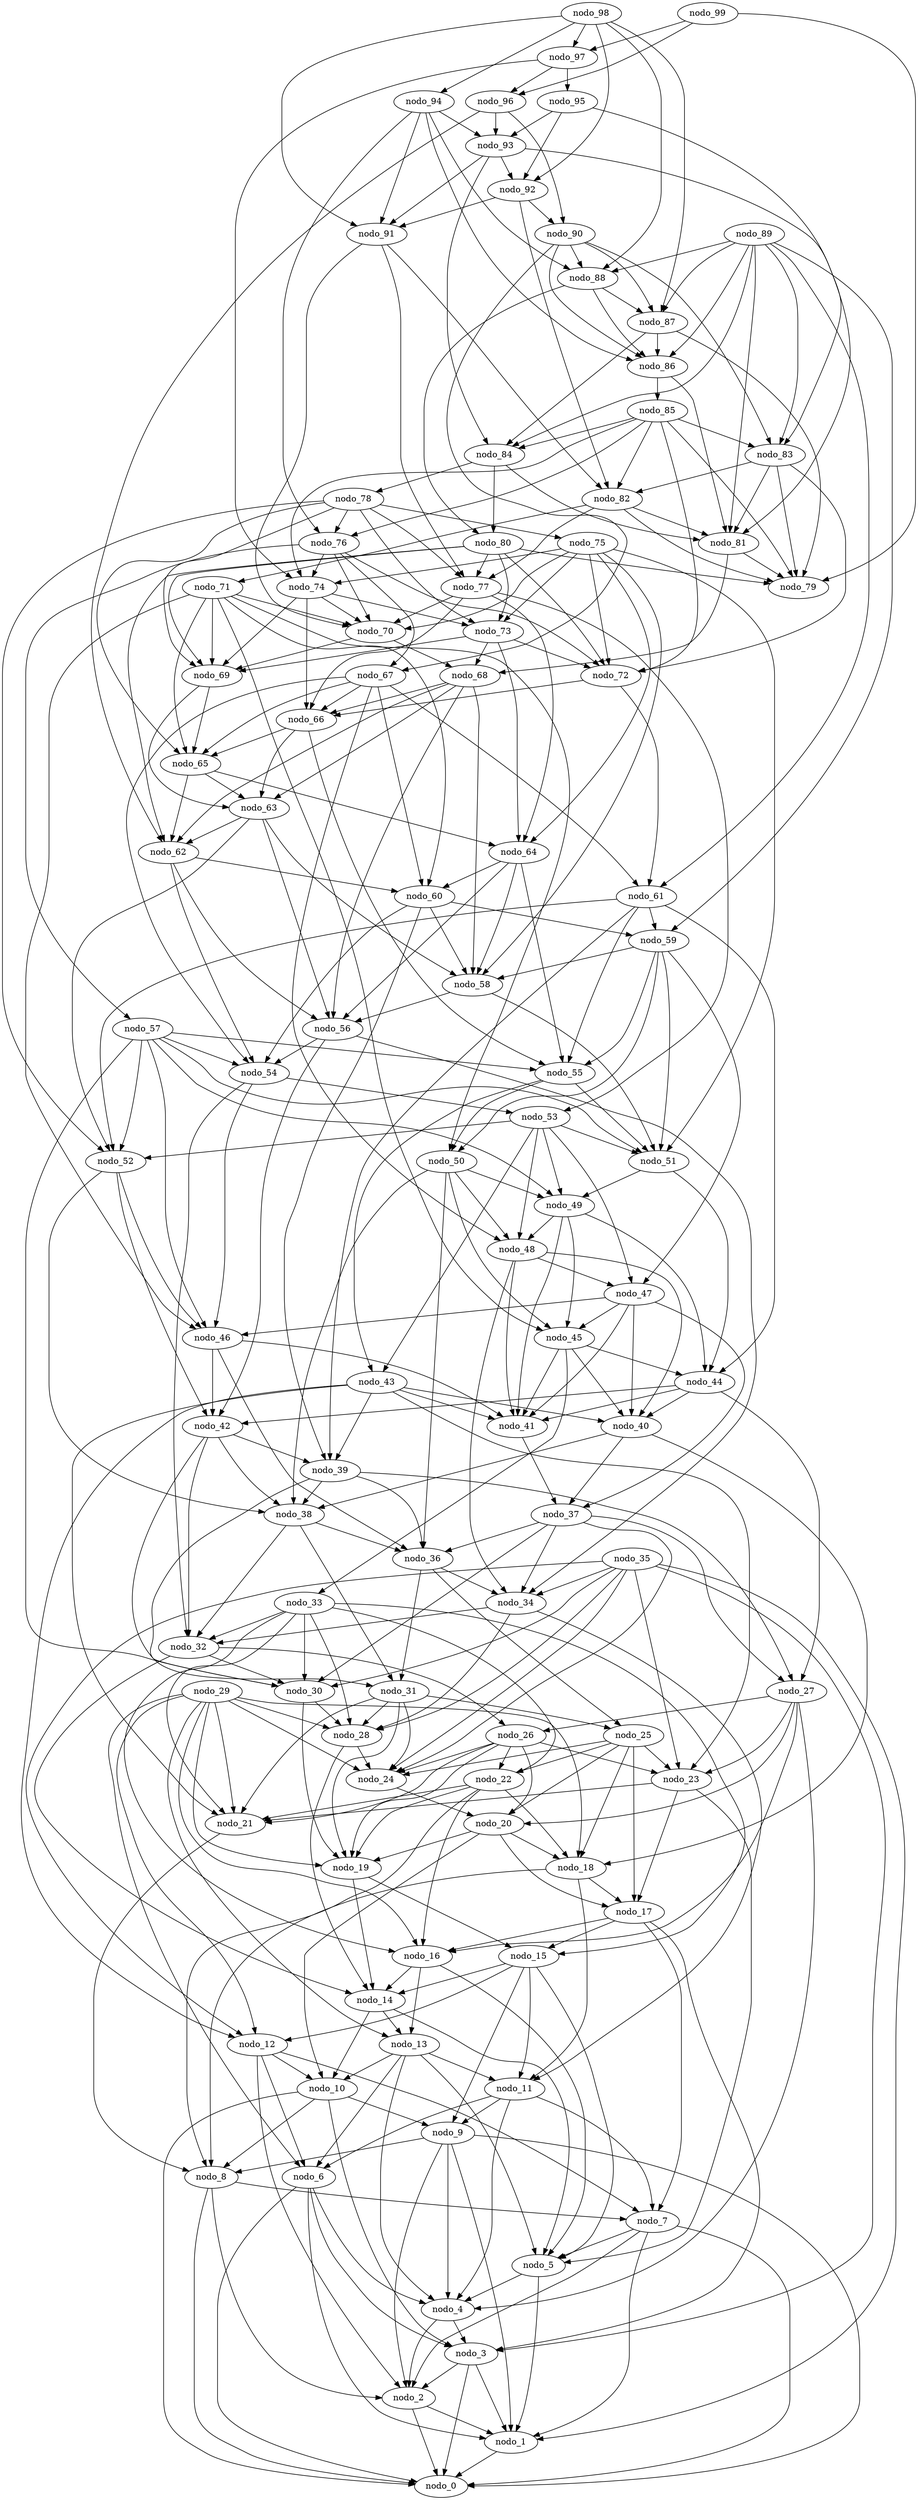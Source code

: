 digraph X {
nodo_1 -> nodo_0;
nodo_2 -> nodo_0;
nodo_2 -> nodo_1;
nodo_3 -> nodo_0;
nodo_3 -> nodo_2;
nodo_3 -> nodo_1;
nodo_4 -> nodo_2;
nodo_4 -> nodo_3;
nodo_5 -> nodo_1;
nodo_5 -> nodo_4;
nodo_6 -> nodo_1;
nodo_6 -> nodo_3;
nodo_6 -> nodo_0;
nodo_6 -> nodo_4;
nodo_7 -> nodo_0;
nodo_7 -> nodo_1;
nodo_7 -> nodo_5;
nodo_7 -> nodo_2;
nodo_8 -> nodo_7;
nodo_8 -> nodo_2;
nodo_8 -> nodo_0;
nodo_9 -> nodo_4;
nodo_9 -> nodo_8;
nodo_9 -> nodo_0;
nodo_9 -> nodo_1;
nodo_9 -> nodo_2;
nodo_10 -> nodo_3;
nodo_10 -> nodo_0;
nodo_10 -> nodo_8;
nodo_10 -> nodo_9;
nodo_11 -> nodo_6;
nodo_11 -> nodo_9;
nodo_11 -> nodo_7;
nodo_11 -> nodo_4;
nodo_12 -> nodo_2;
nodo_12 -> nodo_7;
nodo_12 -> nodo_6;
nodo_12 -> nodo_10;
nodo_13 -> nodo_4;
nodo_13 -> nodo_6;
nodo_13 -> nodo_10;
nodo_13 -> nodo_11;
nodo_13 -> nodo_5;
nodo_14 -> nodo_10;
nodo_14 -> nodo_13;
nodo_14 -> nodo_5;
nodo_15 -> nodo_5;
nodo_15 -> nodo_9;
nodo_15 -> nodo_14;
nodo_15 -> nodo_11;
nodo_15 -> nodo_12;
nodo_16 -> nodo_5;
nodo_16 -> nodo_14;
nodo_16 -> nodo_13;
nodo_17 -> nodo_16;
nodo_17 -> nodo_3;
nodo_17 -> nodo_15;
nodo_17 -> nodo_7;
nodo_18 -> nodo_17;
nodo_18 -> nodo_11;
nodo_18 -> nodo_8;
nodo_19 -> nodo_15;
nodo_19 -> nodo_14;
nodo_20 -> nodo_10;
nodo_20 -> nodo_19;
nodo_20 -> nodo_17;
nodo_20 -> nodo_18;
nodo_21 -> nodo_8;
nodo_22 -> nodo_21;
nodo_22 -> nodo_16;
nodo_22 -> nodo_18;
nodo_22 -> nodo_8;
nodo_22 -> nodo_19;
nodo_23 -> nodo_21;
nodo_23 -> nodo_5;
nodo_23 -> nodo_17;
nodo_24 -> nodo_20;
nodo_25 -> nodo_20;
nodo_25 -> nodo_17;
nodo_25 -> nodo_18;
nodo_25 -> nodo_23;
nodo_25 -> nodo_24;
nodo_25 -> nodo_22;
nodo_26 -> nodo_21;
nodo_26 -> nodo_19;
nodo_26 -> nodo_22;
nodo_26 -> nodo_23;
nodo_26 -> nodo_24;
nodo_26 -> nodo_20;
nodo_27 -> nodo_23;
nodo_27 -> nodo_26;
nodo_27 -> nodo_20;
nodo_27 -> nodo_16;
nodo_27 -> nodo_4;
nodo_28 -> nodo_14;
nodo_28 -> nodo_24;
nodo_29 -> nodo_13;
nodo_29 -> nodo_18;
nodo_29 -> nodo_21;
nodo_29 -> nodo_16;
nodo_29 -> nodo_6;
nodo_29 -> nodo_12;
nodo_29 -> nodo_24;
nodo_29 -> nodo_19;
nodo_29 -> nodo_28;
nodo_30 -> nodo_19;
nodo_30 -> nodo_28;
nodo_31 -> nodo_19;
nodo_31 -> nodo_24;
nodo_31 -> nodo_21;
nodo_31 -> nodo_28;
nodo_31 -> nodo_25;
nodo_32 -> nodo_26;
nodo_32 -> nodo_14;
nodo_32 -> nodo_30;
nodo_33 -> nodo_15;
nodo_33 -> nodo_21;
nodo_33 -> nodo_16;
nodo_33 -> nodo_32;
nodo_33 -> nodo_22;
nodo_33 -> nodo_30;
nodo_33 -> nodo_28;
nodo_34 -> nodo_28;
nodo_34 -> nodo_11;
nodo_34 -> nodo_32;
nodo_35 -> nodo_12;
nodo_35 -> nodo_3;
nodo_35 -> nodo_30;
nodo_35 -> nodo_28;
nodo_35 -> nodo_1;
nodo_35 -> nodo_23;
nodo_35 -> nodo_34;
nodo_35 -> nodo_24;
nodo_36 -> nodo_25;
nodo_36 -> nodo_31;
nodo_36 -> nodo_34;
nodo_37 -> nodo_30;
nodo_37 -> nodo_24;
nodo_37 -> nodo_36;
nodo_37 -> nodo_34;
nodo_37 -> nodo_27;
nodo_38 -> nodo_32;
nodo_38 -> nodo_36;
nodo_38 -> nodo_31;
nodo_39 -> nodo_36;
nodo_39 -> nodo_38;
nodo_39 -> nodo_27;
nodo_39 -> nodo_30;
nodo_40 -> nodo_37;
nodo_40 -> nodo_18;
nodo_40 -> nodo_38;
nodo_41 -> nodo_37;
nodo_42 -> nodo_38;
nodo_42 -> nodo_39;
nodo_42 -> nodo_32;
nodo_42 -> nodo_31;
nodo_43 -> nodo_39;
nodo_43 -> nodo_21;
nodo_43 -> nodo_12;
nodo_43 -> nodo_40;
nodo_43 -> nodo_41;
nodo_43 -> nodo_23;
nodo_44 -> nodo_40;
nodo_44 -> nodo_42;
nodo_44 -> nodo_41;
nodo_44 -> nodo_27;
nodo_45 -> nodo_33;
nodo_45 -> nodo_41;
nodo_45 -> nodo_44;
nodo_45 -> nodo_40;
nodo_46 -> nodo_41;
nodo_46 -> nodo_36;
nodo_46 -> nodo_42;
nodo_47 -> nodo_40;
nodo_47 -> nodo_41;
nodo_47 -> nodo_37;
nodo_47 -> nodo_45;
nodo_47 -> nodo_46;
nodo_48 -> nodo_41;
nodo_48 -> nodo_34;
nodo_48 -> nodo_40;
nodo_48 -> nodo_47;
nodo_49 -> nodo_41;
nodo_49 -> nodo_44;
nodo_49 -> nodo_45;
nodo_49 -> nodo_48;
nodo_50 -> nodo_36;
nodo_50 -> nodo_48;
nodo_50 -> nodo_38;
nodo_50 -> nodo_45;
nodo_50 -> nodo_49;
nodo_51 -> nodo_49;
nodo_51 -> nodo_44;
nodo_52 -> nodo_38;
nodo_52 -> nodo_42;
nodo_52 -> nodo_46;
nodo_53 -> nodo_49;
nodo_53 -> nodo_47;
nodo_53 -> nodo_51;
nodo_53 -> nodo_52;
nodo_53 -> nodo_48;
nodo_53 -> nodo_43;
nodo_54 -> nodo_32;
nodo_54 -> nodo_46;
nodo_54 -> nodo_53;
nodo_55 -> nodo_43;
nodo_55 -> nodo_50;
nodo_55 -> nodo_51;
nodo_56 -> nodo_42;
nodo_56 -> nodo_34;
nodo_56 -> nodo_54;
nodo_57 -> nodo_49;
nodo_57 -> nodo_52;
nodo_57 -> nodo_54;
nodo_57 -> nodo_46;
nodo_57 -> nodo_55;
nodo_57 -> nodo_51;
nodo_57 -> nodo_30;
nodo_58 -> nodo_51;
nodo_58 -> nodo_56;
nodo_59 -> nodo_51;
nodo_59 -> nodo_50;
nodo_59 -> nodo_47;
nodo_59 -> nodo_55;
nodo_59 -> nodo_58;
nodo_60 -> nodo_58;
nodo_60 -> nodo_54;
nodo_60 -> nodo_39;
nodo_60 -> nodo_59;
nodo_61 -> nodo_59;
nodo_61 -> nodo_44;
nodo_61 -> nodo_52;
nodo_61 -> nodo_55;
nodo_61 -> nodo_39;
nodo_62 -> nodo_56;
nodo_62 -> nodo_54;
nodo_62 -> nodo_60;
nodo_63 -> nodo_58;
nodo_63 -> nodo_62;
nodo_63 -> nodo_56;
nodo_63 -> nodo_52;
nodo_64 -> nodo_56;
nodo_64 -> nodo_58;
nodo_64 -> nodo_60;
nodo_64 -> nodo_55;
nodo_65 -> nodo_64;
nodo_65 -> nodo_62;
nodo_65 -> nodo_63;
nodo_66 -> nodo_63;
nodo_66 -> nodo_65;
nodo_66 -> nodo_55;
nodo_67 -> nodo_48;
nodo_67 -> nodo_65;
nodo_67 -> nodo_60;
nodo_67 -> nodo_61;
nodo_67 -> nodo_54;
nodo_67 -> nodo_66;
nodo_68 -> nodo_58;
nodo_68 -> nodo_62;
nodo_68 -> nodo_56;
nodo_68 -> nodo_66;
nodo_68 -> nodo_63;
nodo_69 -> nodo_65;
nodo_69 -> nodo_63;
nodo_70 -> nodo_68;
nodo_70 -> nodo_69;
nodo_71 -> nodo_50;
nodo_71 -> nodo_46;
nodo_71 -> nodo_69;
nodo_71 -> nodo_70;
nodo_71 -> nodo_65;
nodo_71 -> nodo_60;
nodo_71 -> nodo_45;
nodo_72 -> nodo_66;
nodo_72 -> nodo_61;
nodo_73 -> nodo_72;
nodo_73 -> nodo_68;
nodo_73 -> nodo_69;
nodo_73 -> nodo_64;
nodo_74 -> nodo_73;
nodo_74 -> nodo_66;
nodo_74 -> nodo_70;
nodo_74 -> nodo_69;
nodo_75 -> nodo_72;
nodo_75 -> nodo_74;
nodo_75 -> nodo_58;
nodo_75 -> nodo_70;
nodo_75 -> nodo_64;
nodo_75 -> nodo_51;
nodo_75 -> nodo_73;
nodo_76 -> nodo_74;
nodo_76 -> nodo_70;
nodo_76 -> nodo_67;
nodo_76 -> nodo_72;
nodo_76 -> nodo_57;
nodo_77 -> nodo_66;
nodo_77 -> nodo_64;
nodo_77 -> nodo_70;
nodo_77 -> nodo_53;
nodo_78 -> nodo_69;
nodo_78 -> nodo_73;
nodo_78 -> nodo_52;
nodo_78 -> nodo_76;
nodo_78 -> nodo_75;
nodo_78 -> nodo_65;
nodo_78 -> nodo_77;
nodo_80 -> nodo_62;
nodo_80 -> nodo_77;
nodo_80 -> nodo_72;
nodo_80 -> nodo_69;
nodo_80 -> nodo_73;
nodo_80 -> nodo_79;
nodo_81 -> nodo_68;
nodo_81 -> nodo_79;
nodo_82 -> nodo_71;
nodo_82 -> nodo_79;
nodo_82 -> nodo_77;
nodo_82 -> nodo_81;
nodo_83 -> nodo_79;
nodo_83 -> nodo_82;
nodo_83 -> nodo_72;
nodo_83 -> nodo_81;
nodo_84 -> nodo_81;
nodo_84 -> nodo_78;
nodo_84 -> nodo_80;
nodo_85 -> nodo_74;
nodo_85 -> nodo_82;
nodo_85 -> nodo_83;
nodo_85 -> nodo_79;
nodo_85 -> nodo_84;
nodo_85 -> nodo_72;
nodo_85 -> nodo_76;
nodo_86 -> nodo_81;
nodo_86 -> nodo_85;
nodo_87 -> nodo_86;
nodo_87 -> nodo_79;
nodo_87 -> nodo_84;
nodo_88 -> nodo_80;
nodo_88 -> nodo_86;
nodo_88 -> nodo_87;
nodo_89 -> nodo_59;
nodo_89 -> nodo_84;
nodo_89 -> nodo_81;
nodo_89 -> nodo_83;
nodo_89 -> nodo_86;
nodo_89 -> nodo_87;
nodo_89 -> nodo_88;
nodo_89 -> nodo_61;
nodo_90 -> nodo_86;
nodo_90 -> nodo_83;
nodo_90 -> nodo_87;
nodo_90 -> nodo_88;
nodo_90 -> nodo_67;
nodo_91 -> nodo_77;
nodo_91 -> nodo_70;
nodo_91 -> nodo_82;
nodo_92 -> nodo_91;
nodo_92 -> nodo_90;
nodo_92 -> nodo_82;
nodo_93 -> nodo_91;
nodo_93 -> nodo_81;
nodo_93 -> nodo_84;
nodo_93 -> nodo_92;
nodo_94 -> nodo_86;
nodo_94 -> nodo_76;
nodo_94 -> nodo_88;
nodo_94 -> nodo_91;
nodo_94 -> nodo_93;
nodo_95 -> nodo_92;
nodo_95 -> nodo_83;
nodo_95 -> nodo_93;
nodo_96 -> nodo_90;
nodo_96 -> nodo_62;
nodo_96 -> nodo_93;
nodo_97 -> nodo_95;
nodo_97 -> nodo_74;
nodo_97 -> nodo_96;
nodo_98 -> nodo_97;
nodo_98 -> nodo_91;
nodo_98 -> nodo_88;
nodo_98 -> nodo_92;
nodo_98 -> nodo_94;
nodo_98 -> nodo_87;
nodo_99 -> nodo_79;
nodo_99 -> nodo_96;
nodo_99 -> nodo_97;
}
